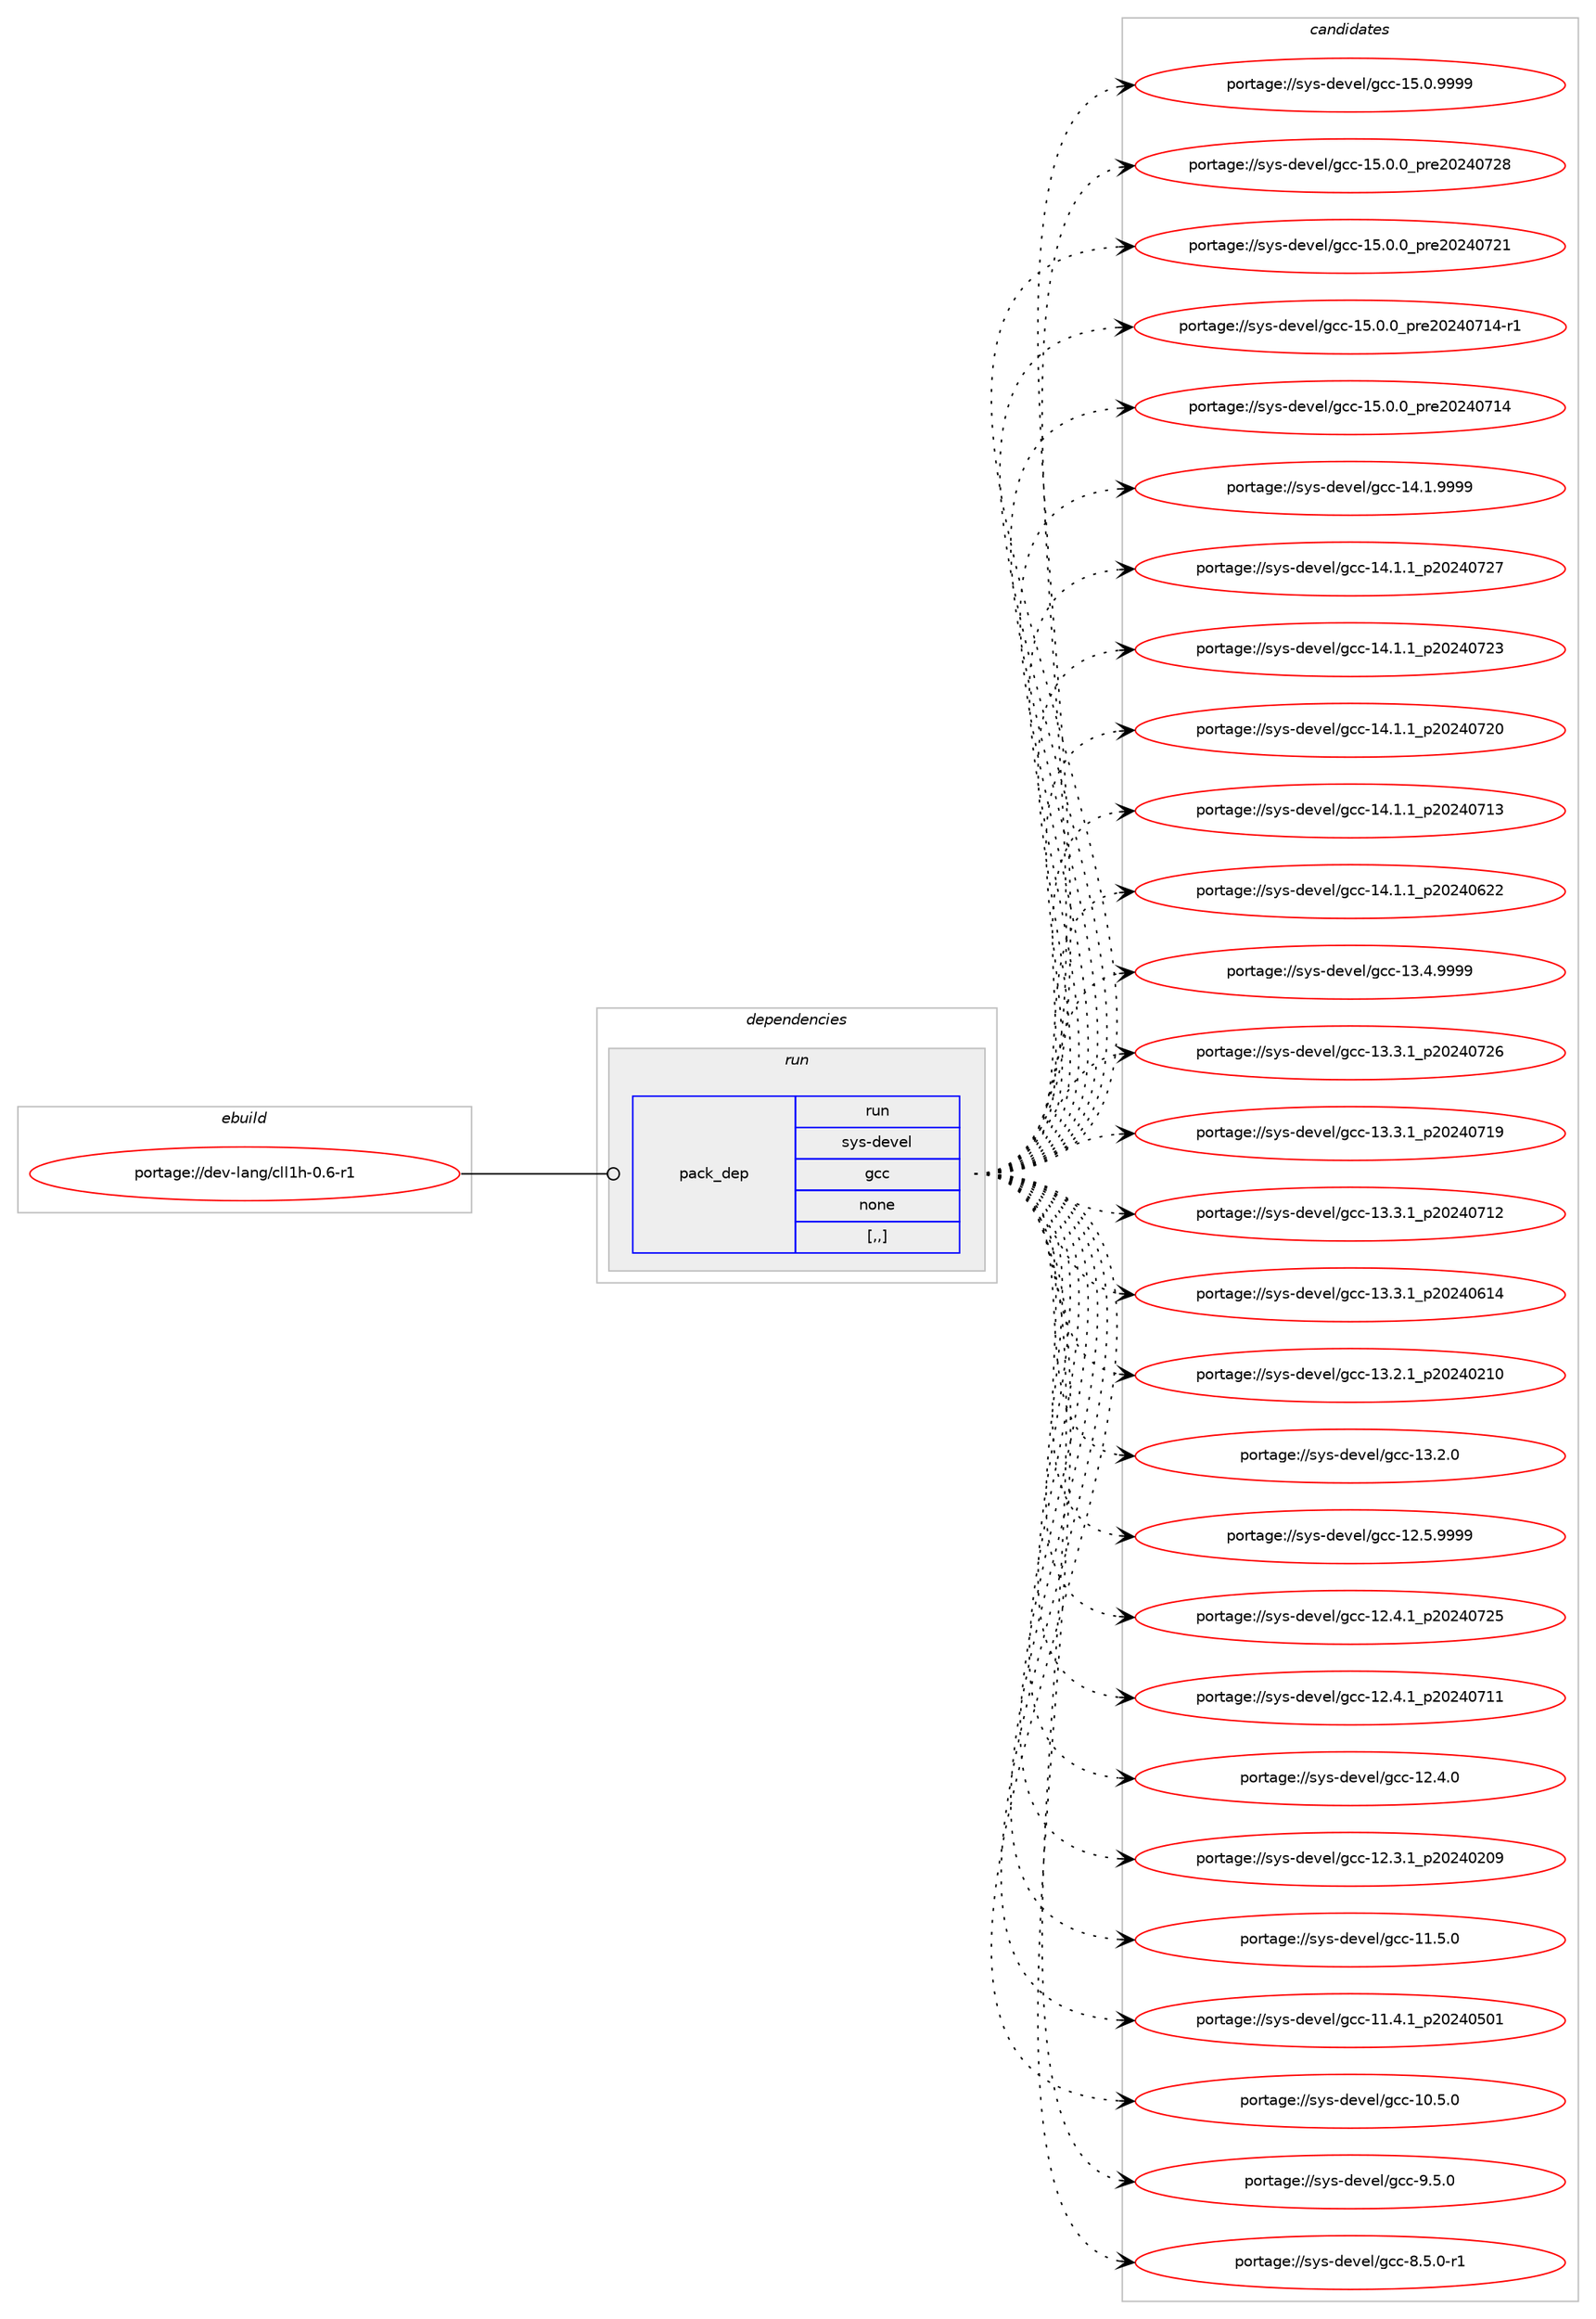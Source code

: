 digraph prolog {

# *************
# Graph options
# *************

newrank=true;
concentrate=true;
compound=true;
graph [rankdir=LR,fontname=Helvetica,fontsize=10,ranksep=1.5];#, ranksep=2.5, nodesep=0.2];
edge  [arrowhead=vee];
node  [fontname=Helvetica,fontsize=10];

# **********
# The ebuild
# **********

subgraph cluster_leftcol {
color=gray;
label=<<i>ebuild</i>>;
id [label="portage://dev-lang/cll1h-0.6-r1", color=red, width=4, href="../dev-lang/cll1h-0.6-r1.svg"];
}

# ****************
# The dependencies
# ****************

subgraph cluster_midcol {
color=gray;
label=<<i>dependencies</i>>;
subgraph cluster_compile {
fillcolor="#eeeeee";
style=filled;
label=<<i>compile</i>>;
}
subgraph cluster_compileandrun {
fillcolor="#eeeeee";
style=filled;
label=<<i>compile and run</i>>;
}
subgraph cluster_run {
fillcolor="#eeeeee";
style=filled;
label=<<i>run</i>>;
subgraph pack74827 {
dependency98671 [label=<<TABLE BORDER="0" CELLBORDER="1" CELLSPACING="0" CELLPADDING="4" WIDTH="220"><TR><TD ROWSPAN="6" CELLPADDING="30">pack_dep</TD></TR><TR><TD WIDTH="110">run</TD></TR><TR><TD>sys-devel</TD></TR><TR><TD>gcc</TD></TR><TR><TD>none</TD></TR><TR><TD>[,,]</TD></TR></TABLE>>, shape=none, color=blue];
}
id:e -> dependency98671:w [weight=20,style="solid",arrowhead="odot"];
}
}

# **************
# The candidates
# **************

subgraph cluster_choices {
rank=same;
color=gray;
label=<<i>candidates</i>>;

subgraph choice74827 {
color=black;
nodesep=1;
choice1151211154510010111810110847103999945495346484657575757 [label="portage://sys-devel/gcc-15.0.9999", color=red, width=4,href="../sys-devel/gcc-15.0.9999.svg"];
choice1151211154510010111810110847103999945495346484648951121141015048505248555056 [label="portage://sys-devel/gcc-15.0.0_pre20240728", color=red, width=4,href="../sys-devel/gcc-15.0.0_pre20240728.svg"];
choice1151211154510010111810110847103999945495346484648951121141015048505248555049 [label="portage://sys-devel/gcc-15.0.0_pre20240721", color=red, width=4,href="../sys-devel/gcc-15.0.0_pre20240721.svg"];
choice11512111545100101118101108471039999454953464846489511211410150485052485549524511449 [label="portage://sys-devel/gcc-15.0.0_pre20240714-r1", color=red, width=4,href="../sys-devel/gcc-15.0.0_pre20240714-r1.svg"];
choice1151211154510010111810110847103999945495346484648951121141015048505248554952 [label="portage://sys-devel/gcc-15.0.0_pre20240714", color=red, width=4,href="../sys-devel/gcc-15.0.0_pre20240714.svg"];
choice1151211154510010111810110847103999945495246494657575757 [label="portage://sys-devel/gcc-14.1.9999", color=red, width=4,href="../sys-devel/gcc-14.1.9999.svg"];
choice1151211154510010111810110847103999945495246494649951125048505248555055 [label="portage://sys-devel/gcc-14.1.1_p20240727", color=red, width=4,href="../sys-devel/gcc-14.1.1_p20240727.svg"];
choice1151211154510010111810110847103999945495246494649951125048505248555051 [label="portage://sys-devel/gcc-14.1.1_p20240723", color=red, width=4,href="../sys-devel/gcc-14.1.1_p20240723.svg"];
choice1151211154510010111810110847103999945495246494649951125048505248555048 [label="portage://sys-devel/gcc-14.1.1_p20240720", color=red, width=4,href="../sys-devel/gcc-14.1.1_p20240720.svg"];
choice1151211154510010111810110847103999945495246494649951125048505248554951 [label="portage://sys-devel/gcc-14.1.1_p20240713", color=red, width=4,href="../sys-devel/gcc-14.1.1_p20240713.svg"];
choice1151211154510010111810110847103999945495246494649951125048505248545050 [label="portage://sys-devel/gcc-14.1.1_p20240622", color=red, width=4,href="../sys-devel/gcc-14.1.1_p20240622.svg"];
choice1151211154510010111810110847103999945495146524657575757 [label="portage://sys-devel/gcc-13.4.9999", color=red, width=4,href="../sys-devel/gcc-13.4.9999.svg"];
choice1151211154510010111810110847103999945495146514649951125048505248555054 [label="portage://sys-devel/gcc-13.3.1_p20240726", color=red, width=4,href="../sys-devel/gcc-13.3.1_p20240726.svg"];
choice1151211154510010111810110847103999945495146514649951125048505248554957 [label="portage://sys-devel/gcc-13.3.1_p20240719", color=red, width=4,href="../sys-devel/gcc-13.3.1_p20240719.svg"];
choice1151211154510010111810110847103999945495146514649951125048505248554950 [label="portage://sys-devel/gcc-13.3.1_p20240712", color=red, width=4,href="../sys-devel/gcc-13.3.1_p20240712.svg"];
choice1151211154510010111810110847103999945495146514649951125048505248544952 [label="portage://sys-devel/gcc-13.3.1_p20240614", color=red, width=4,href="../sys-devel/gcc-13.3.1_p20240614.svg"];
choice1151211154510010111810110847103999945495146504649951125048505248504948 [label="portage://sys-devel/gcc-13.2.1_p20240210", color=red, width=4,href="../sys-devel/gcc-13.2.1_p20240210.svg"];
choice1151211154510010111810110847103999945495146504648 [label="portage://sys-devel/gcc-13.2.0", color=red, width=4,href="../sys-devel/gcc-13.2.0.svg"];
choice1151211154510010111810110847103999945495046534657575757 [label="portage://sys-devel/gcc-12.5.9999", color=red, width=4,href="../sys-devel/gcc-12.5.9999.svg"];
choice1151211154510010111810110847103999945495046524649951125048505248555053 [label="portage://sys-devel/gcc-12.4.1_p20240725", color=red, width=4,href="../sys-devel/gcc-12.4.1_p20240725.svg"];
choice1151211154510010111810110847103999945495046524649951125048505248554949 [label="portage://sys-devel/gcc-12.4.1_p20240711", color=red, width=4,href="../sys-devel/gcc-12.4.1_p20240711.svg"];
choice1151211154510010111810110847103999945495046524648 [label="portage://sys-devel/gcc-12.4.0", color=red, width=4,href="../sys-devel/gcc-12.4.0.svg"];
choice1151211154510010111810110847103999945495046514649951125048505248504857 [label="portage://sys-devel/gcc-12.3.1_p20240209", color=red, width=4,href="../sys-devel/gcc-12.3.1_p20240209.svg"];
choice1151211154510010111810110847103999945494946534648 [label="portage://sys-devel/gcc-11.5.0", color=red, width=4,href="../sys-devel/gcc-11.5.0.svg"];
choice1151211154510010111810110847103999945494946524649951125048505248534849 [label="portage://sys-devel/gcc-11.4.1_p20240501", color=red, width=4,href="../sys-devel/gcc-11.4.1_p20240501.svg"];
choice1151211154510010111810110847103999945494846534648 [label="portage://sys-devel/gcc-10.5.0", color=red, width=4,href="../sys-devel/gcc-10.5.0.svg"];
choice11512111545100101118101108471039999455746534648 [label="portage://sys-devel/gcc-9.5.0", color=red, width=4,href="../sys-devel/gcc-9.5.0.svg"];
choice115121115451001011181011084710399994556465346484511449 [label="portage://sys-devel/gcc-8.5.0-r1", color=red, width=4,href="../sys-devel/gcc-8.5.0-r1.svg"];
dependency98671:e -> choice1151211154510010111810110847103999945495346484657575757:w [style=dotted,weight="100"];
dependency98671:e -> choice1151211154510010111810110847103999945495346484648951121141015048505248555056:w [style=dotted,weight="100"];
dependency98671:e -> choice1151211154510010111810110847103999945495346484648951121141015048505248555049:w [style=dotted,weight="100"];
dependency98671:e -> choice11512111545100101118101108471039999454953464846489511211410150485052485549524511449:w [style=dotted,weight="100"];
dependency98671:e -> choice1151211154510010111810110847103999945495346484648951121141015048505248554952:w [style=dotted,weight="100"];
dependency98671:e -> choice1151211154510010111810110847103999945495246494657575757:w [style=dotted,weight="100"];
dependency98671:e -> choice1151211154510010111810110847103999945495246494649951125048505248555055:w [style=dotted,weight="100"];
dependency98671:e -> choice1151211154510010111810110847103999945495246494649951125048505248555051:w [style=dotted,weight="100"];
dependency98671:e -> choice1151211154510010111810110847103999945495246494649951125048505248555048:w [style=dotted,weight="100"];
dependency98671:e -> choice1151211154510010111810110847103999945495246494649951125048505248554951:w [style=dotted,weight="100"];
dependency98671:e -> choice1151211154510010111810110847103999945495246494649951125048505248545050:w [style=dotted,weight="100"];
dependency98671:e -> choice1151211154510010111810110847103999945495146524657575757:w [style=dotted,weight="100"];
dependency98671:e -> choice1151211154510010111810110847103999945495146514649951125048505248555054:w [style=dotted,weight="100"];
dependency98671:e -> choice1151211154510010111810110847103999945495146514649951125048505248554957:w [style=dotted,weight="100"];
dependency98671:e -> choice1151211154510010111810110847103999945495146514649951125048505248554950:w [style=dotted,weight="100"];
dependency98671:e -> choice1151211154510010111810110847103999945495146514649951125048505248544952:w [style=dotted,weight="100"];
dependency98671:e -> choice1151211154510010111810110847103999945495146504649951125048505248504948:w [style=dotted,weight="100"];
dependency98671:e -> choice1151211154510010111810110847103999945495146504648:w [style=dotted,weight="100"];
dependency98671:e -> choice1151211154510010111810110847103999945495046534657575757:w [style=dotted,weight="100"];
dependency98671:e -> choice1151211154510010111810110847103999945495046524649951125048505248555053:w [style=dotted,weight="100"];
dependency98671:e -> choice1151211154510010111810110847103999945495046524649951125048505248554949:w [style=dotted,weight="100"];
dependency98671:e -> choice1151211154510010111810110847103999945495046524648:w [style=dotted,weight="100"];
dependency98671:e -> choice1151211154510010111810110847103999945495046514649951125048505248504857:w [style=dotted,weight="100"];
dependency98671:e -> choice1151211154510010111810110847103999945494946534648:w [style=dotted,weight="100"];
dependency98671:e -> choice1151211154510010111810110847103999945494946524649951125048505248534849:w [style=dotted,weight="100"];
dependency98671:e -> choice1151211154510010111810110847103999945494846534648:w [style=dotted,weight="100"];
dependency98671:e -> choice11512111545100101118101108471039999455746534648:w [style=dotted,weight="100"];
dependency98671:e -> choice115121115451001011181011084710399994556465346484511449:w [style=dotted,weight="100"];
}
}

}
